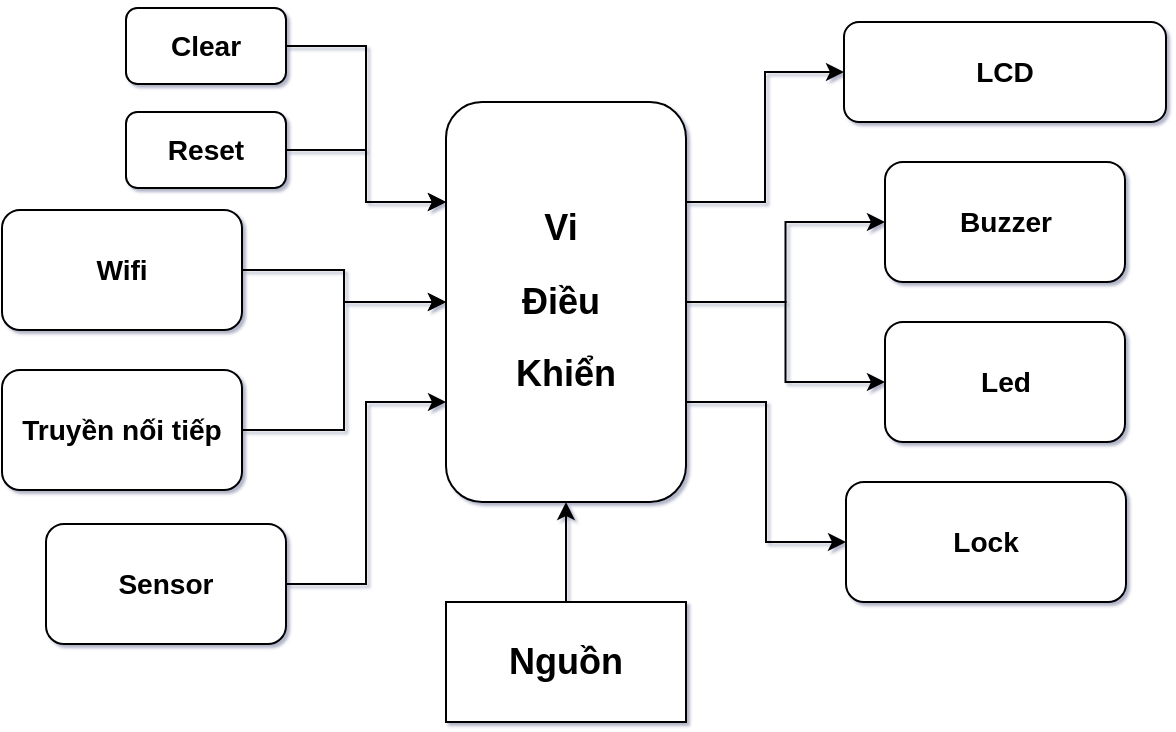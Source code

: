 <mxfile version="14.9.2" type="github">
  <diagram id="C5RBs43oDa-KdzZeNtuy" name="Page-1">
    <mxGraphModel dx="868" dy="393" grid="0" gridSize="10" guides="1" tooltips="1" connect="1" arrows="1" fold="1" page="1" pageScale="1" pageWidth="827" pageHeight="1169" math="0" shadow="1">
      <root>
        <mxCell id="WIyWlLk6GJQsqaUBKTNV-0" />
        <mxCell id="WIyWlLk6GJQsqaUBKTNV-1" parent="WIyWlLk6GJQsqaUBKTNV-0" />
        <mxCell id="7Q3s9tm2OjTAYThiGvy6-22" style="edgeStyle=orthogonalEdgeStyle;rounded=0;orthogonalLoop=1;jettySize=auto;html=1;exitX=1;exitY=0.25;exitDx=0;exitDy=0;" parent="WIyWlLk6GJQsqaUBKTNV-1" source="7Q3s9tm2OjTAYThiGvy6-0" target="7Q3s9tm2OjTAYThiGvy6-6" edge="1">
          <mxGeometry relative="1" as="geometry" />
        </mxCell>
        <mxCell id="7Q3s9tm2OjTAYThiGvy6-23" style="edgeStyle=orthogonalEdgeStyle;rounded=0;orthogonalLoop=1;jettySize=auto;html=1;exitX=1;exitY=0.5;exitDx=0;exitDy=0;entryX=0;entryY=0.5;entryDx=0;entryDy=0;" parent="WIyWlLk6GJQsqaUBKTNV-1" source="7Q3s9tm2OjTAYThiGvy6-0" target="7Q3s9tm2OjTAYThiGvy6-7" edge="1">
          <mxGeometry relative="1" as="geometry" />
        </mxCell>
        <mxCell id="7Q3s9tm2OjTAYThiGvy6-24" style="edgeStyle=orthogonalEdgeStyle;rounded=0;orthogonalLoop=1;jettySize=auto;html=1;exitX=1;exitY=0.5;exitDx=0;exitDy=0;entryX=0;entryY=0.5;entryDx=0;entryDy=0;" parent="WIyWlLk6GJQsqaUBKTNV-1" source="7Q3s9tm2OjTAYThiGvy6-0" target="7Q3s9tm2OjTAYThiGvy6-8" edge="1">
          <mxGeometry relative="1" as="geometry" />
        </mxCell>
        <mxCell id="7Q3s9tm2OjTAYThiGvy6-25" style="edgeStyle=orthogonalEdgeStyle;rounded=0;orthogonalLoop=1;jettySize=auto;html=1;exitX=1;exitY=0.75;exitDx=0;exitDy=0;" parent="WIyWlLk6GJQsqaUBKTNV-1" source="7Q3s9tm2OjTAYThiGvy6-0" target="7Q3s9tm2OjTAYThiGvy6-9" edge="1">
          <mxGeometry relative="1" as="geometry" />
        </mxCell>
        <mxCell id="7Q3s9tm2OjTAYThiGvy6-0" value="&lt;h2&gt;Vi&amp;nbsp;&lt;/h2&gt;&lt;h2&gt;Điều&amp;nbsp;&lt;/h2&gt;&lt;h2&gt;Khiển&lt;/h2&gt;" style="rounded=1;whiteSpace=wrap;html=1;" parent="WIyWlLk6GJQsqaUBKTNV-1" vertex="1">
          <mxGeometry x="360" y="80" width="120" height="200" as="geometry" />
        </mxCell>
        <mxCell id="7Q3s9tm2OjTAYThiGvy6-16" style="edgeStyle=orthogonalEdgeStyle;rounded=0;orthogonalLoop=1;jettySize=auto;html=1;exitX=1;exitY=0.5;exitDx=0;exitDy=0;entryX=0;entryY=0.25;entryDx=0;entryDy=0;" parent="WIyWlLk6GJQsqaUBKTNV-1" source="7Q3s9tm2OjTAYThiGvy6-1" target="7Q3s9tm2OjTAYThiGvy6-0" edge="1">
          <mxGeometry relative="1" as="geometry" />
        </mxCell>
        <mxCell id="7Q3s9tm2OjTAYThiGvy6-1" value="&lt;h3&gt;Reset&lt;/h3&gt;" style="rounded=1;whiteSpace=wrap;html=1;" parent="WIyWlLk6GJQsqaUBKTNV-1" vertex="1">
          <mxGeometry x="200" y="85" width="80" height="38" as="geometry" />
        </mxCell>
        <mxCell id="7Q3s9tm2OjTAYThiGvy6-17" style="edgeStyle=orthogonalEdgeStyle;rounded=0;orthogonalLoop=1;jettySize=auto;html=1;exitX=1;exitY=0.5;exitDx=0;exitDy=0;entryX=0;entryY=0.5;entryDx=0;entryDy=0;" parent="WIyWlLk6GJQsqaUBKTNV-1" source="7Q3s9tm2OjTAYThiGvy6-2" target="7Q3s9tm2OjTAYThiGvy6-0" edge="1">
          <mxGeometry relative="1" as="geometry" />
        </mxCell>
        <mxCell id="7Q3s9tm2OjTAYThiGvy6-2" value="&lt;h3&gt;Wifi&lt;/h3&gt;" style="rounded=1;whiteSpace=wrap;html=1;" parent="WIyWlLk6GJQsqaUBKTNV-1" vertex="1">
          <mxGeometry x="138" y="134" width="120" height="60" as="geometry" />
        </mxCell>
        <mxCell id="7Q3s9tm2OjTAYThiGvy6-20" style="edgeStyle=orthogonalEdgeStyle;rounded=0;orthogonalLoop=1;jettySize=auto;html=1;exitX=1;exitY=0.5;exitDx=0;exitDy=0;" parent="WIyWlLk6GJQsqaUBKTNV-1" source="7Q3s9tm2OjTAYThiGvy6-3" target="7Q3s9tm2OjTAYThiGvy6-0" edge="1">
          <mxGeometry relative="1" as="geometry" />
        </mxCell>
        <mxCell id="7Q3s9tm2OjTAYThiGvy6-3" value="&lt;h3&gt;Truyền nối tiếp&lt;/h3&gt;" style="rounded=1;whiteSpace=wrap;html=1;" parent="WIyWlLk6GJQsqaUBKTNV-1" vertex="1">
          <mxGeometry x="138" y="214" width="120" height="60" as="geometry" />
        </mxCell>
        <mxCell id="7Q3s9tm2OjTAYThiGvy6-19" style="edgeStyle=orthogonalEdgeStyle;rounded=0;orthogonalLoop=1;jettySize=auto;html=1;exitX=1;exitY=0.5;exitDx=0;exitDy=0;entryX=0;entryY=0.75;entryDx=0;entryDy=0;" parent="WIyWlLk6GJQsqaUBKTNV-1" source="7Q3s9tm2OjTAYThiGvy6-4" target="7Q3s9tm2OjTAYThiGvy6-0" edge="1">
          <mxGeometry relative="1" as="geometry" />
        </mxCell>
        <mxCell id="7Q3s9tm2OjTAYThiGvy6-4" value="&lt;h3&gt;Sensor&lt;/h3&gt;" style="rounded=1;whiteSpace=wrap;html=1;" parent="WIyWlLk6GJQsqaUBKTNV-1" vertex="1">
          <mxGeometry x="160" y="291" width="120" height="60" as="geometry" />
        </mxCell>
        <mxCell id="7Q3s9tm2OjTAYThiGvy6-6" value="&lt;h3&gt;LCD&lt;/h3&gt;" style="rounded=1;whiteSpace=wrap;html=1;" parent="WIyWlLk6GJQsqaUBKTNV-1" vertex="1">
          <mxGeometry x="559" y="40" width="161" height="50" as="geometry" />
        </mxCell>
        <mxCell id="7Q3s9tm2OjTAYThiGvy6-7" value="&lt;h3&gt;Buzzer&lt;/h3&gt;" style="rounded=1;whiteSpace=wrap;html=1;" parent="WIyWlLk6GJQsqaUBKTNV-1" vertex="1">
          <mxGeometry x="579.5" y="110" width="120" height="60" as="geometry" />
        </mxCell>
        <mxCell id="7Q3s9tm2OjTAYThiGvy6-8" value="&lt;h3&gt;Led&lt;/h3&gt;" style="rounded=1;whiteSpace=wrap;html=1;" parent="WIyWlLk6GJQsqaUBKTNV-1" vertex="1">
          <mxGeometry x="579.5" y="190" width="120" height="60" as="geometry" />
        </mxCell>
        <mxCell id="7Q3s9tm2OjTAYThiGvy6-9" value="&lt;h3&gt;Lock&lt;/h3&gt;" style="rounded=1;whiteSpace=wrap;html=1;" parent="WIyWlLk6GJQsqaUBKTNV-1" vertex="1">
          <mxGeometry x="560" y="270" width="140" height="60" as="geometry" />
        </mxCell>
        <mxCell id="7Q3s9tm2OjTAYThiGvy6-21" style="edgeStyle=orthogonalEdgeStyle;rounded=0;orthogonalLoop=1;jettySize=auto;html=1;exitX=0.5;exitY=0;exitDx=0;exitDy=0;" parent="WIyWlLk6GJQsqaUBKTNV-1" source="7Q3s9tm2OjTAYThiGvy6-10" target="7Q3s9tm2OjTAYThiGvy6-0" edge="1">
          <mxGeometry relative="1" as="geometry" />
        </mxCell>
        <mxCell id="7Q3s9tm2OjTAYThiGvy6-10" value="&lt;h2&gt;Nguồn&lt;/h2&gt;" style="rounded=0;whiteSpace=wrap;html=1;" parent="WIyWlLk6GJQsqaUBKTNV-1" vertex="1">
          <mxGeometry x="360" y="330" width="120" height="60" as="geometry" />
        </mxCell>
        <mxCell id="2I77XPFMQtYRdQTO-3VM-1" style="edgeStyle=orthogonalEdgeStyle;rounded=0;orthogonalLoop=1;jettySize=auto;html=1;exitX=1;exitY=0.5;exitDx=0;exitDy=0;entryX=0;entryY=0.25;entryDx=0;entryDy=0;" edge="1" parent="WIyWlLk6GJQsqaUBKTNV-1" source="2I77XPFMQtYRdQTO-3VM-0" target="7Q3s9tm2OjTAYThiGvy6-0">
          <mxGeometry relative="1" as="geometry" />
        </mxCell>
        <mxCell id="2I77XPFMQtYRdQTO-3VM-0" value="&lt;h3&gt;Clear&lt;/h3&gt;" style="rounded=1;whiteSpace=wrap;html=1;" vertex="1" parent="WIyWlLk6GJQsqaUBKTNV-1">
          <mxGeometry x="200" y="33" width="80" height="38" as="geometry" />
        </mxCell>
      </root>
    </mxGraphModel>
  </diagram>
</mxfile>
